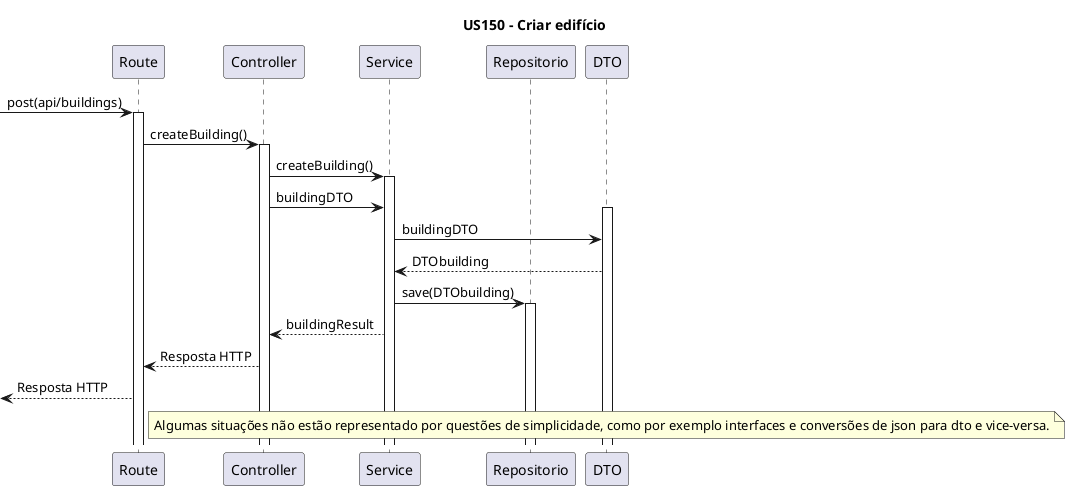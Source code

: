 @startuml
title US150 - Criar edifício

participant "Route" as Route
participant "Controller" as Controller
participant "Service" as Service
participant "Repositorio" as Repositorio
participant "DTO" as DTO

-> Route : post(api/buildings)
activate Route
Route -> Controller : createBuilding()
activate Controller
Controller -> Service : createBuilding()
activate Service
Controller -> Service : buildingDTO
activate DTO
Service -> DTO : buildingDTO
DTO --> Service : DTObuilding
Service -> Repositorio : save(DTObuilding)
activate Repositorio
Service --> Controller : buildingResult
Controller--> Route : Resposta HTTP
<-- Route : Resposta HTTP

note right of Route
Algumas situações não estão representado por questões de simplicidade, como por exemplo interfaces e conversões de json para dto e vice-versa.
end note
@enduml
